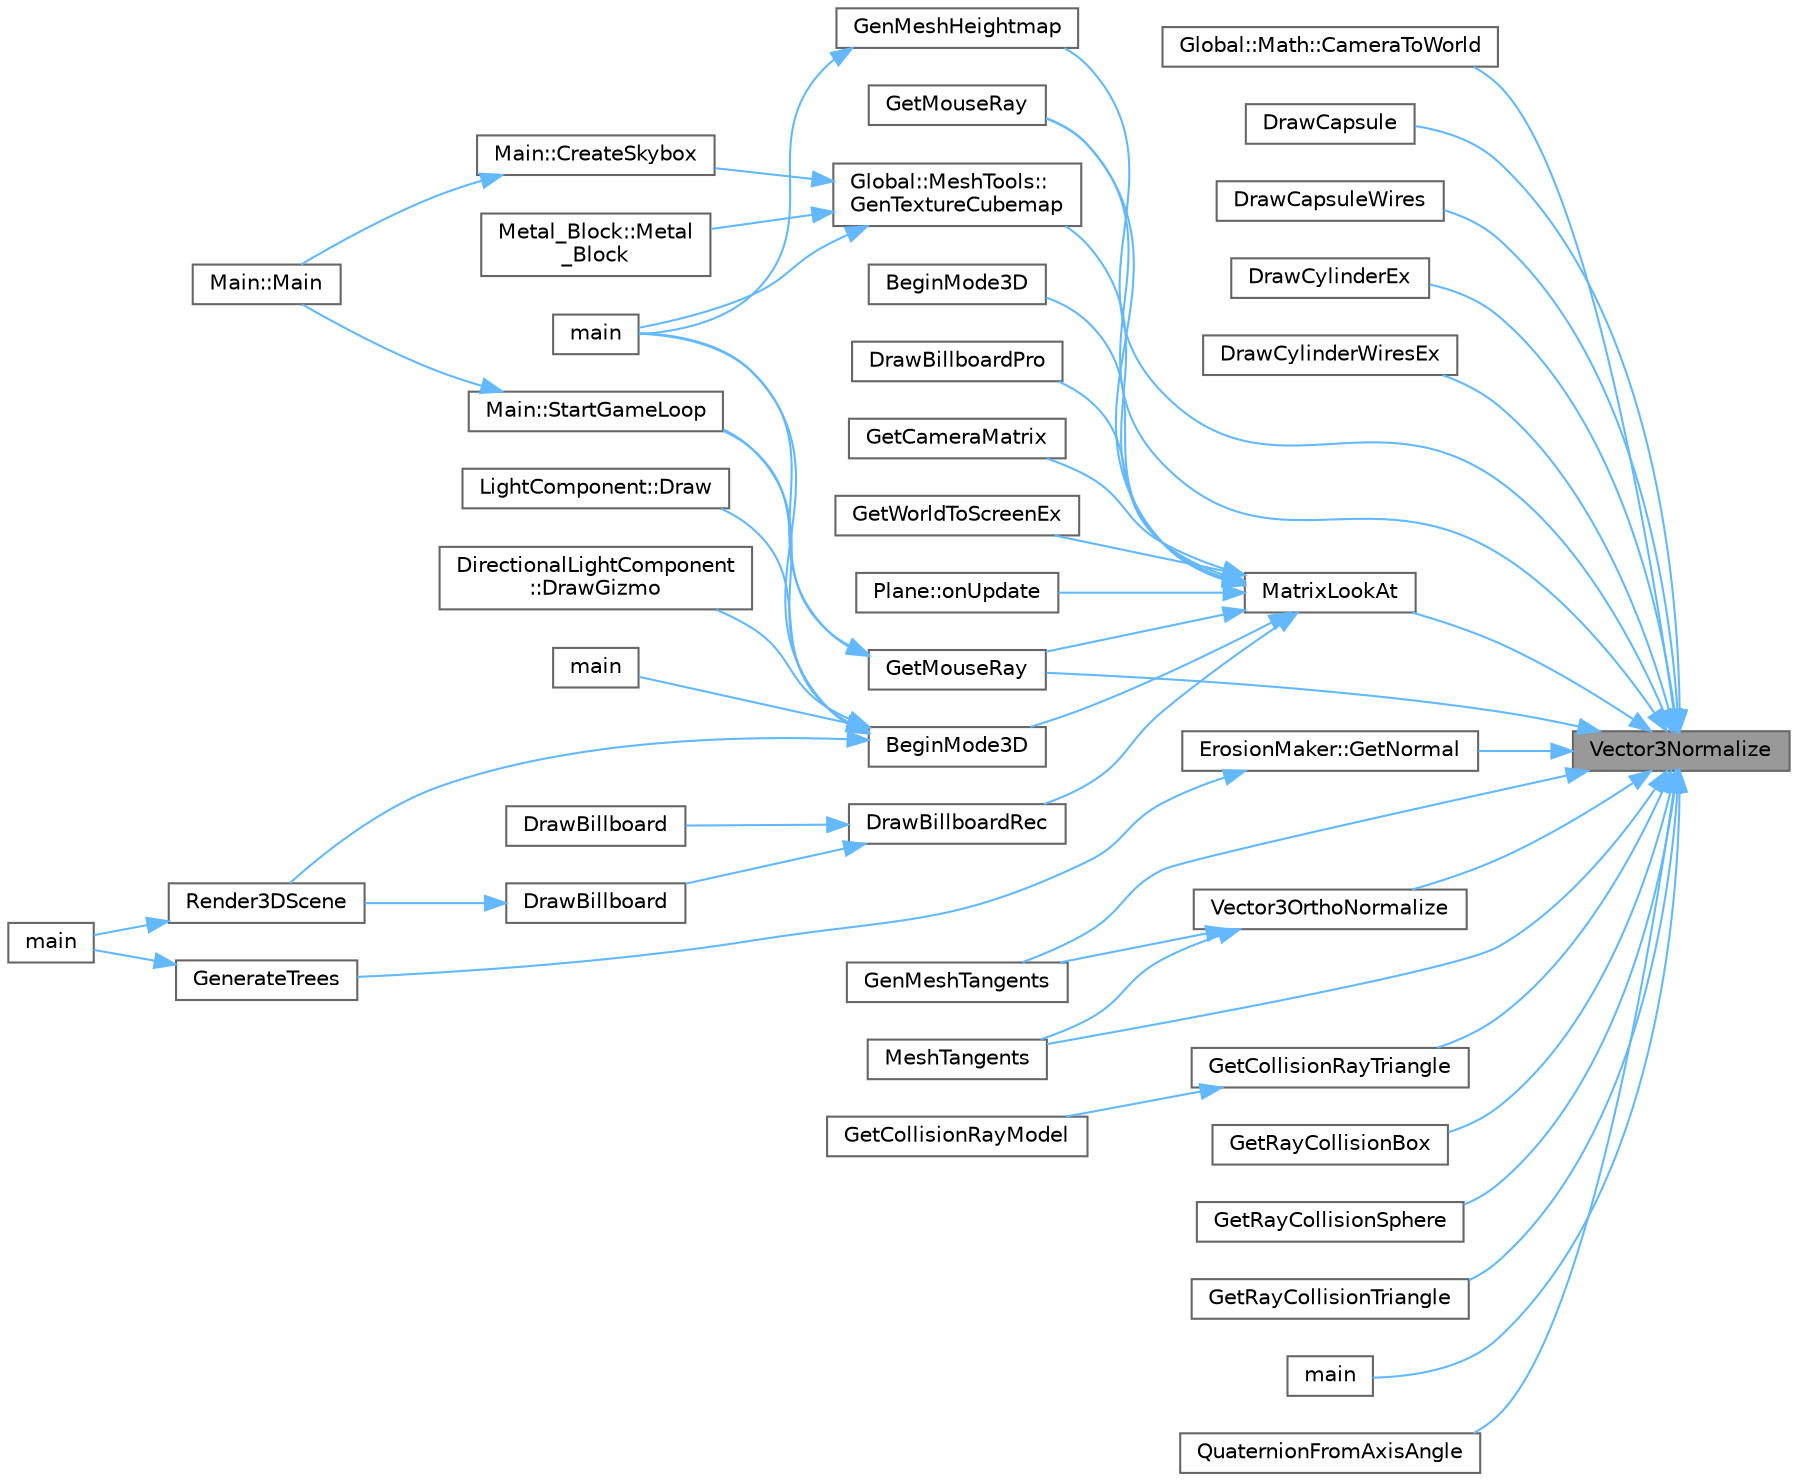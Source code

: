digraph "Vector3Normalize"
{
 // LATEX_PDF_SIZE
  bgcolor="transparent";
  edge [fontname=Helvetica,fontsize=10,labelfontname=Helvetica,labelfontsize=10];
  node [fontname=Helvetica,fontsize=10,shape=box,height=0.2,width=0.4];
  rankdir="RL";
  Node1 [id="Node000001",label="Vector3Normalize",height=0.2,width=0.4,color="gray40", fillcolor="grey60", style="filled", fontcolor="black",tooltip=" "];
  Node1 -> Node2 [id="edge105_Node000001_Node000002",dir="back",color="steelblue1",style="solid",tooltip=" "];
  Node2 [id="Node000002",label="Global::Math::CameraToWorld",height=0.2,width=0.4,color="grey40", fillcolor="white", style="filled",URL="$class_global_1_1_math.html#a05dc47d90fdc7114bea2de9db39fcb18",tooltip=" "];
  Node1 -> Node3 [id="edge106_Node000001_Node000003",dir="back",color="steelblue1",style="solid",tooltip=" "];
  Node3 [id="Node000003",label="DrawCapsule",height=0.2,width=0.4,color="grey40", fillcolor="white", style="filled",URL="$_old_2_classes_2lib_2rmodels_8c.html#a48ecc513d0e28cb0d6d45ae9d2c6f46a",tooltip=" "];
  Node1 -> Node4 [id="edge107_Node000001_Node000004",dir="back",color="steelblue1",style="solid",tooltip=" "];
  Node4 [id="Node000004",label="DrawCapsuleWires",height=0.2,width=0.4,color="grey40", fillcolor="white", style="filled",URL="$_old_2_classes_2lib_2rmodels_8c.html#a380ffff864750df3f0bed0514939168e",tooltip=" "];
  Node1 -> Node5 [id="edge108_Node000001_Node000005",dir="back",color="steelblue1",style="solid",tooltip=" "];
  Node5 [id="Node000005",label="DrawCylinderEx",height=0.2,width=0.4,color="grey40", fillcolor="white", style="filled",URL="$_old_2_classes_2lib_2rmodels_8c.html#a1734e3ee2ac7493e1e3f599df095db64",tooltip=" "];
  Node1 -> Node6 [id="edge109_Node000001_Node000006",dir="back",color="steelblue1",style="solid",tooltip=" "];
  Node6 [id="Node000006",label="DrawCylinderWiresEx",height=0.2,width=0.4,color="grey40", fillcolor="white", style="filled",URL="$_old_2_classes_2lib_2rmodels_8c.html#a3724bd7504ebe7eb3c904b5e8e10e1a7",tooltip=" "];
  Node1 -> Node7 [id="edge110_Node000001_Node000007",dir="back",color="steelblue1",style="solid",tooltip=" "];
  Node7 [id="Node000007",label="GenMeshHeightmap",height=0.2,width=0.4,color="grey40", fillcolor="white", style="filled",URL="$_old_2_classes_2lib_2rmodels_8c.html#ac8b870f6e41a7696348194ecf9935f56",tooltip=" "];
  Node7 -> Node8 [id="edge111_Node000007_Node000008",dir="back",color="steelblue1",style="solid",tooltip=" "];
  Node8 [id="Node000008",label="main",height=0.2,width=0.4,color="grey40", fillcolor="white", style="filled",URL="$main_8cpp.html#a840291bc02cba5474a4cb46a9b9566fe",tooltip=" "];
  Node1 -> Node9 [id="edge112_Node000001_Node000009",dir="back",color="steelblue1",style="solid",tooltip=" "];
  Node9 [id="Node000009",label="GenMeshTangents",height=0.2,width=0.4,color="grey40", fillcolor="white", style="filled",URL="$_old_2_classes_2lib_2rmodels_8c.html#a365d3734e6f1176b1ff7b0b4d2abcdf7",tooltip=" "];
  Node1 -> Node10 [id="edge113_Node000001_Node000010",dir="back",color="steelblue1",style="solid",tooltip=" "];
  Node10 [id="Node000010",label="GetCollisionRayTriangle",height=0.2,width=0.4,color="grey40", fillcolor="white", style="filled",URL="$_classes_2lib_2raylib_2src_2models_8c.html#a7b6562f9ba9d8305d21f7c4d25890686",tooltip=" "];
  Node10 -> Node11 [id="edge114_Node000010_Node000011",dir="back",color="steelblue1",style="solid",tooltip=" "];
  Node11 [id="Node000011",label="GetCollisionRayModel",height=0.2,width=0.4,color="grey40", fillcolor="white", style="filled",URL="$_classes_2lib_2raylib_2src_2models_8c.html#acbfd8b5e130b84ce9c498201c6b88094",tooltip=" "];
  Node1 -> Node12 [id="edge115_Node000001_Node000012",dir="back",color="steelblue1",style="solid",tooltip=" "];
  Node12 [id="Node000012",label="GetMouseRay",height=0.2,width=0.4,color="grey40", fillcolor="white", style="filled",URL="$_classes_2lib_2_raylib_erosion_standalone-main_2raylib_2src_2core_8c.html#adebca695e64d03e8b0df5f89148f438b",tooltip=" "];
  Node1 -> Node13 [id="edge116_Node000001_Node000013",dir="back",color="steelblue1",style="solid",tooltip=" "];
  Node13 [id="Node000013",label="GetMouseRay",height=0.2,width=0.4,color="grey40", fillcolor="white", style="filled",URL="$_old_2_classes_2lib_2rcore_8c.html#adebca695e64d03e8b0df5f89148f438b",tooltip=" "];
  Node13 -> Node8 [id="edge117_Node000013_Node000008",dir="back",color="steelblue1",style="solid",tooltip=" "];
  Node13 -> Node14 [id="edge118_Node000013_Node000014",dir="back",color="steelblue1",style="solid",tooltip=" "];
  Node14 [id="Node000014",label="Main::StartGameLoop",height=0.2,width=0.4,color="grey40", fillcolor="white", style="filled",URL="$class_main.html#ae41f68a79f75d932839c81505b01b365",tooltip=" "];
  Node14 -> Node15 [id="edge119_Node000014_Node000015",dir="back",color="steelblue1",style="solid",tooltip=" "];
  Node15 [id="Node000015",label="Main::Main",height=0.2,width=0.4,color="grey40", fillcolor="white", style="filled",URL="$class_main.html#a50d4361a1b613205467a441b5c40c199",tooltip=" "];
  Node1 -> Node16 [id="edge120_Node000001_Node000016",dir="back",color="steelblue1",style="solid",tooltip=" "];
  Node16 [id="Node000016",label="ErosionMaker::GetNormal",height=0.2,width=0.4,color="grey40", fillcolor="white", style="filled",URL="$class_erosion_maker.html#a60848ae7b0dbef403350fcd71d456b71",tooltip=" "];
  Node16 -> Node17 [id="edge121_Node000016_Node000017",dir="back",color="steelblue1",style="solid",tooltip=" "];
  Node17 [id="Node000017",label="GenerateTrees",height=0.2,width=0.4,color="grey40", fillcolor="white", style="filled",URL="$_classes_2lib_2_raylib_erosion_standalone-main_2src_2main_8cpp.html#a5c3516ea38710c98aca7652d094b5a14",tooltip=" "];
  Node17 -> Node18 [id="edge122_Node000017_Node000018",dir="back",color="steelblue1",style="solid",tooltip=" "];
  Node18 [id="Node000018",label="main",height=0.2,width=0.4,color="grey40", fillcolor="white", style="filled",URL="$_classes_2lib_2_raylib_erosion_standalone-main_2src_2main_8cpp.html#a840291bc02cba5474a4cb46a9b9566fe",tooltip=" "];
  Node1 -> Node19 [id="edge123_Node000001_Node000019",dir="back",color="steelblue1",style="solid",tooltip=" "];
  Node19 [id="Node000019",label="GetRayCollisionBox",height=0.2,width=0.4,color="grey40", fillcolor="white", style="filled",URL="$_old_2_classes_2lib_2rmodels_8c.html#acabd008aee6055b0a54d5cb476c4da08",tooltip=" "];
  Node1 -> Node20 [id="edge124_Node000001_Node000020",dir="back",color="steelblue1",style="solid",tooltip=" "];
  Node20 [id="Node000020",label="GetRayCollisionSphere",height=0.2,width=0.4,color="grey40", fillcolor="white", style="filled",URL="$_old_2_classes_2lib_2rmodels_8c.html#a7f5f8d44263f0503b15014dc41765be1",tooltip=" "];
  Node1 -> Node21 [id="edge125_Node000001_Node000021",dir="back",color="steelblue1",style="solid",tooltip=" "];
  Node21 [id="Node000021",label="GetRayCollisionTriangle",height=0.2,width=0.4,color="grey40", fillcolor="white", style="filled",URL="$_old_2_classes_2lib_2rmodels_8c.html#a38d1ae868b9d896f92a0fc2a4fcbb146",tooltip=" "];
  Node1 -> Node22 [id="edge126_Node000001_Node000022",dir="back",color="steelblue1",style="solid",tooltip=" "];
  Node22 [id="Node000022",label="main",height=0.2,width=0.4,color="grey40", fillcolor="white", style="filled",URL="$test_8cpp.html#a840291bc02cba5474a4cb46a9b9566fe",tooltip=" "];
  Node1 -> Node23 [id="edge127_Node000001_Node000023",dir="back",color="steelblue1",style="solid",tooltip=" "];
  Node23 [id="Node000023",label="MatrixLookAt",height=0.2,width=0.4,color="grey40", fillcolor="white", style="filled",URL="$_classes_2lib_2raylib_2src_2raymath_8h.html#aa5e02c87229c2497da3932b0e7340cd9",tooltip=" "];
  Node23 -> Node24 [id="edge128_Node000023_Node000024",dir="back",color="steelblue1",style="solid",tooltip=" "];
  Node24 [id="Node000024",label="BeginMode3D",height=0.2,width=0.4,color="grey40", fillcolor="white", style="filled",URL="$_classes_2lib_2rcore_8c.html#ac0458f5823cbb3e253d012f4386df71e",tooltip=" "];
  Node23 -> Node25 [id="edge129_Node000023_Node000025",dir="back",color="steelblue1",style="solid",tooltip=" "];
  Node25 [id="Node000025",label="BeginMode3D",height=0.2,width=0.4,color="grey40", fillcolor="white", style="filled",URL="$_old_2_classes_2lib_2rcore_8c.html#ac0458f5823cbb3e253d012f4386df71e",tooltip=" "];
  Node25 -> Node26 [id="edge130_Node000025_Node000026",dir="back",color="steelblue1",style="solid",tooltip=" "];
  Node26 [id="Node000026",label="LightComponent::Draw",height=0.2,width=0.4,color="grey40", fillcolor="white", style="filled",URL="$class_light_component.html#a0c2b41e339e319736fb46b4a8ff12b97",tooltip=" "];
  Node25 -> Node27 [id="edge131_Node000025_Node000027",dir="back",color="steelblue1",style="solid",tooltip=" "];
  Node27 [id="Node000027",label="DirectionalLightComponent\l::DrawGizmo",height=0.2,width=0.4,color="grey40", fillcolor="white", style="filled",URL="$class_directional_light_component.html#a190150ada7ffe8e53ae86c8e9d004f31",tooltip=" "];
  Node25 -> Node28 [id="edge132_Node000025_Node000028",dir="back",color="steelblue1",style="solid",tooltip=" "];
  Node28 [id="Node000028",label="main",height=0.2,width=0.4,color="grey40", fillcolor="white", style="filled",URL="$_classes_2_marching_cubes_8h.html#ae66f6b31b5ad750f1fe042a706a4e3d4",tooltip=" "];
  Node25 -> Node8 [id="edge133_Node000025_Node000008",dir="back",color="steelblue1",style="solid",tooltip=" "];
  Node25 -> Node29 [id="edge134_Node000025_Node000029",dir="back",color="steelblue1",style="solid",tooltip=" "];
  Node29 [id="Node000029",label="Render3DScene",height=0.2,width=0.4,color="grey40", fillcolor="white", style="filled",URL="$_classes_2lib_2_raylib_erosion_standalone-main_2src_2main_8cpp.html#ad86ef8813977cfce37962bc5ceff25b3",tooltip=" "];
  Node29 -> Node18 [id="edge135_Node000029_Node000018",dir="back",color="steelblue1",style="solid",tooltip=" "];
  Node25 -> Node14 [id="edge136_Node000025_Node000014",dir="back",color="steelblue1",style="solid",tooltip=" "];
  Node23 -> Node30 [id="edge137_Node000023_Node000030",dir="back",color="steelblue1",style="solid",tooltip=" "];
  Node30 [id="Node000030",label="DrawBillboardPro",height=0.2,width=0.4,color="grey40", fillcolor="white", style="filled",URL="$_old_2_classes_2lib_2rmodels_8c.html#a65a8d3d882dd27491255eda7ddb51df9",tooltip=" "];
  Node23 -> Node31 [id="edge138_Node000023_Node000031",dir="back",color="steelblue1",style="solid",tooltip=" "];
  Node31 [id="Node000031",label="DrawBillboardRec",height=0.2,width=0.4,color="grey40", fillcolor="white", style="filled",URL="$_classes_2lib_2raylib_2src_2models_8c.html#a74498df5d7e379ecfe9d9515d210783f",tooltip=" "];
  Node31 -> Node32 [id="edge139_Node000031_Node000032",dir="back",color="steelblue1",style="solid",tooltip=" "];
  Node32 [id="Node000032",label="DrawBillboard",height=0.2,width=0.4,color="grey40", fillcolor="white", style="filled",URL="$_classes_2lib_2_raylib_erosion_standalone-main_2raylib_2src_2models_8c.html#ae7037e4628c218a129ef41818ba824a5",tooltip=" "];
  Node31 -> Node33 [id="edge140_Node000031_Node000033",dir="back",color="steelblue1",style="solid",tooltip=" "];
  Node33 [id="Node000033",label="DrawBillboard",height=0.2,width=0.4,color="grey40", fillcolor="white", style="filled",URL="$_old_2_classes_2lib_2rmodels_8c.html#a91c826f25f6c8c9dac2a170f2fa9f73e",tooltip=" "];
  Node33 -> Node29 [id="edge141_Node000033_Node000029",dir="back",color="steelblue1",style="solid",tooltip=" "];
  Node23 -> Node34 [id="edge142_Node000023_Node000034",dir="back",color="steelblue1",style="solid",tooltip=" "];
  Node34 [id="Node000034",label="Global::MeshTools::\lGenTextureCubemap",height=0.2,width=0.4,color="grey40", fillcolor="white", style="filled",URL="$class_global_1_1_mesh_tools.html#abd961f7c3e9be62f8c27ab77518498ae",tooltip=" "];
  Node34 -> Node35 [id="edge143_Node000034_Node000035",dir="back",color="steelblue1",style="solid",tooltip=" "];
  Node35 [id="Node000035",label="Main::CreateSkybox",height=0.2,width=0.4,color="grey40", fillcolor="white", style="filled",URL="$class_main.html#af7e13029157a2c352dd99161bfb70291",tooltip=" "];
  Node35 -> Node15 [id="edge144_Node000035_Node000015",dir="back",color="steelblue1",style="solid",tooltip=" "];
  Node34 -> Node8 [id="edge145_Node000034_Node000008",dir="back",color="steelblue1",style="solid",tooltip=" "];
  Node34 -> Node36 [id="edge146_Node000034_Node000036",dir="back",color="steelblue1",style="solid",tooltip=" "];
  Node36 [id="Node000036",label="Metal_Block::Metal\l_Block",height=0.2,width=0.4,color="grey40", fillcolor="white", style="filled",URL="$class_metal___block.html#a0efd0d8b89c291a3bd530502e3c40fc2",tooltip=" "];
  Node23 -> Node37 [id="edge147_Node000023_Node000037",dir="back",color="steelblue1",style="solid",tooltip=" "];
  Node37 [id="Node000037",label="GetCameraMatrix",height=0.2,width=0.4,color="grey40", fillcolor="white", style="filled",URL="$_old_2_classes_2lib_2rcore_8c.html#a5199e5731d1f8202c375c157da84d897",tooltip=" "];
  Node23 -> Node12 [id="edge148_Node000023_Node000012",dir="back",color="steelblue1",style="solid",tooltip=" "];
  Node23 -> Node13 [id="edge149_Node000023_Node000013",dir="back",color="steelblue1",style="solid",tooltip=" "];
  Node23 -> Node38 [id="edge150_Node000023_Node000038",dir="back",color="steelblue1",style="solid",tooltip=" "];
  Node38 [id="Node000038",label="GetWorldToScreenEx",height=0.2,width=0.4,color="grey40", fillcolor="white", style="filled",URL="$_old_2_classes_2lib_2rcore_8c.html#a2915910820e594159b54714227eec225",tooltip=" "];
  Node23 -> Node39 [id="edge151_Node000023_Node000039",dir="back",color="steelblue1",style="solid",tooltip=" "];
  Node39 [id="Node000039",label="Plane::onUpdate",height=0.2,width=0.4,color="grey40", fillcolor="white", style="filled",URL="$class_plane.html#aafc149df92511d84ac0b924207d8b10b",tooltip=" "];
  Node1 -> Node40 [id="edge152_Node000001_Node000040",dir="back",color="steelblue1",style="solid",tooltip=" "];
  Node40 [id="Node000040",label="MeshTangents",height=0.2,width=0.4,color="grey40", fillcolor="white", style="filled",URL="$_classes_2lib_2raylib_2src_2models_8c.html#ace770445afacef9785621c28d9d11790",tooltip=" "];
  Node1 -> Node41 [id="edge153_Node000001_Node000041",dir="back",color="steelblue1",style="solid",tooltip=" "];
  Node41 [id="Node000041",label="QuaternionFromAxisAngle",height=0.2,width=0.4,color="grey40", fillcolor="white", style="filled",URL="$_classes_2lib_2raylib_2src_2raymath_8h.html#acd5f2f8f8b158c04c72b5c4742bbaec6",tooltip=" "];
  Node1 -> Node42 [id="edge154_Node000001_Node000042",dir="back",color="steelblue1",style="solid",tooltip=" "];
  Node42 [id="Node000042",label="Vector3OrthoNormalize",height=0.2,width=0.4,color="grey40", fillcolor="white", style="filled",URL="$_classes_2lib_2raylib_2src_2raymath_8h.html#a44f6375b57bf4a9d53912349767e7901",tooltip=" "];
  Node42 -> Node9 [id="edge155_Node000042_Node000009",dir="back",color="steelblue1",style="solid",tooltip=" "];
  Node42 -> Node40 [id="edge156_Node000042_Node000040",dir="back",color="steelblue1",style="solid",tooltip=" "];
}
